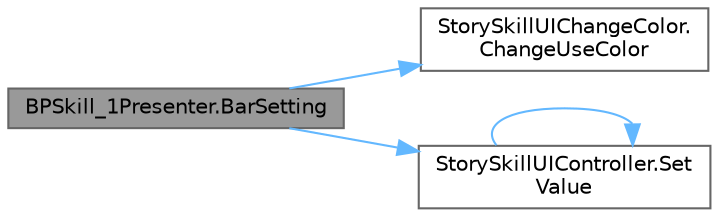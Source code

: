 digraph "BPSkill_1Presenter.BarSetting"
{
 // LATEX_PDF_SIZE
  bgcolor="transparent";
  edge [fontname=Helvetica,fontsize=10,labelfontname=Helvetica,labelfontsize=10];
  node [fontname=Helvetica,fontsize=10,shape=box,height=0.2,width=0.4];
  rankdir="LR";
  Node1 [id="Node000001",label="BPSkill_1Presenter.BarSetting",height=0.2,width=0.4,color="gray40", fillcolor="grey60", style="filled", fontcolor="black",tooltip=" "];
  Node1 -> Node2 [id="edge1_Node000001_Node000002",color="steelblue1",style="solid",tooltip=" "];
  Node2 [id="Node000002",label="StorySkillUIChangeColor.\lChangeUseColor",height=0.2,width=0.4,color="grey40", fillcolor="white", style="filled",URL="$class_story_skill_u_i_change_color.html#a4e314f5d39819fcddd55b297314aeb3d",tooltip=" "];
  Node1 -> Node3 [id="edge2_Node000001_Node000003",color="steelblue1",style="solid",tooltip=" "];
  Node3 [id="Node000003",label="StorySkillUIController.Set\lValue",height=0.2,width=0.4,color="grey40", fillcolor="white", style="filled",URL="$class_story_skill_u_i_controller.html#a386a1b3165db53042dfee2c390a5cf82",tooltip=" "];
  Node3 -> Node3 [id="edge3_Node000003_Node000003",color="steelblue1",style="solid",tooltip=" "];
}
